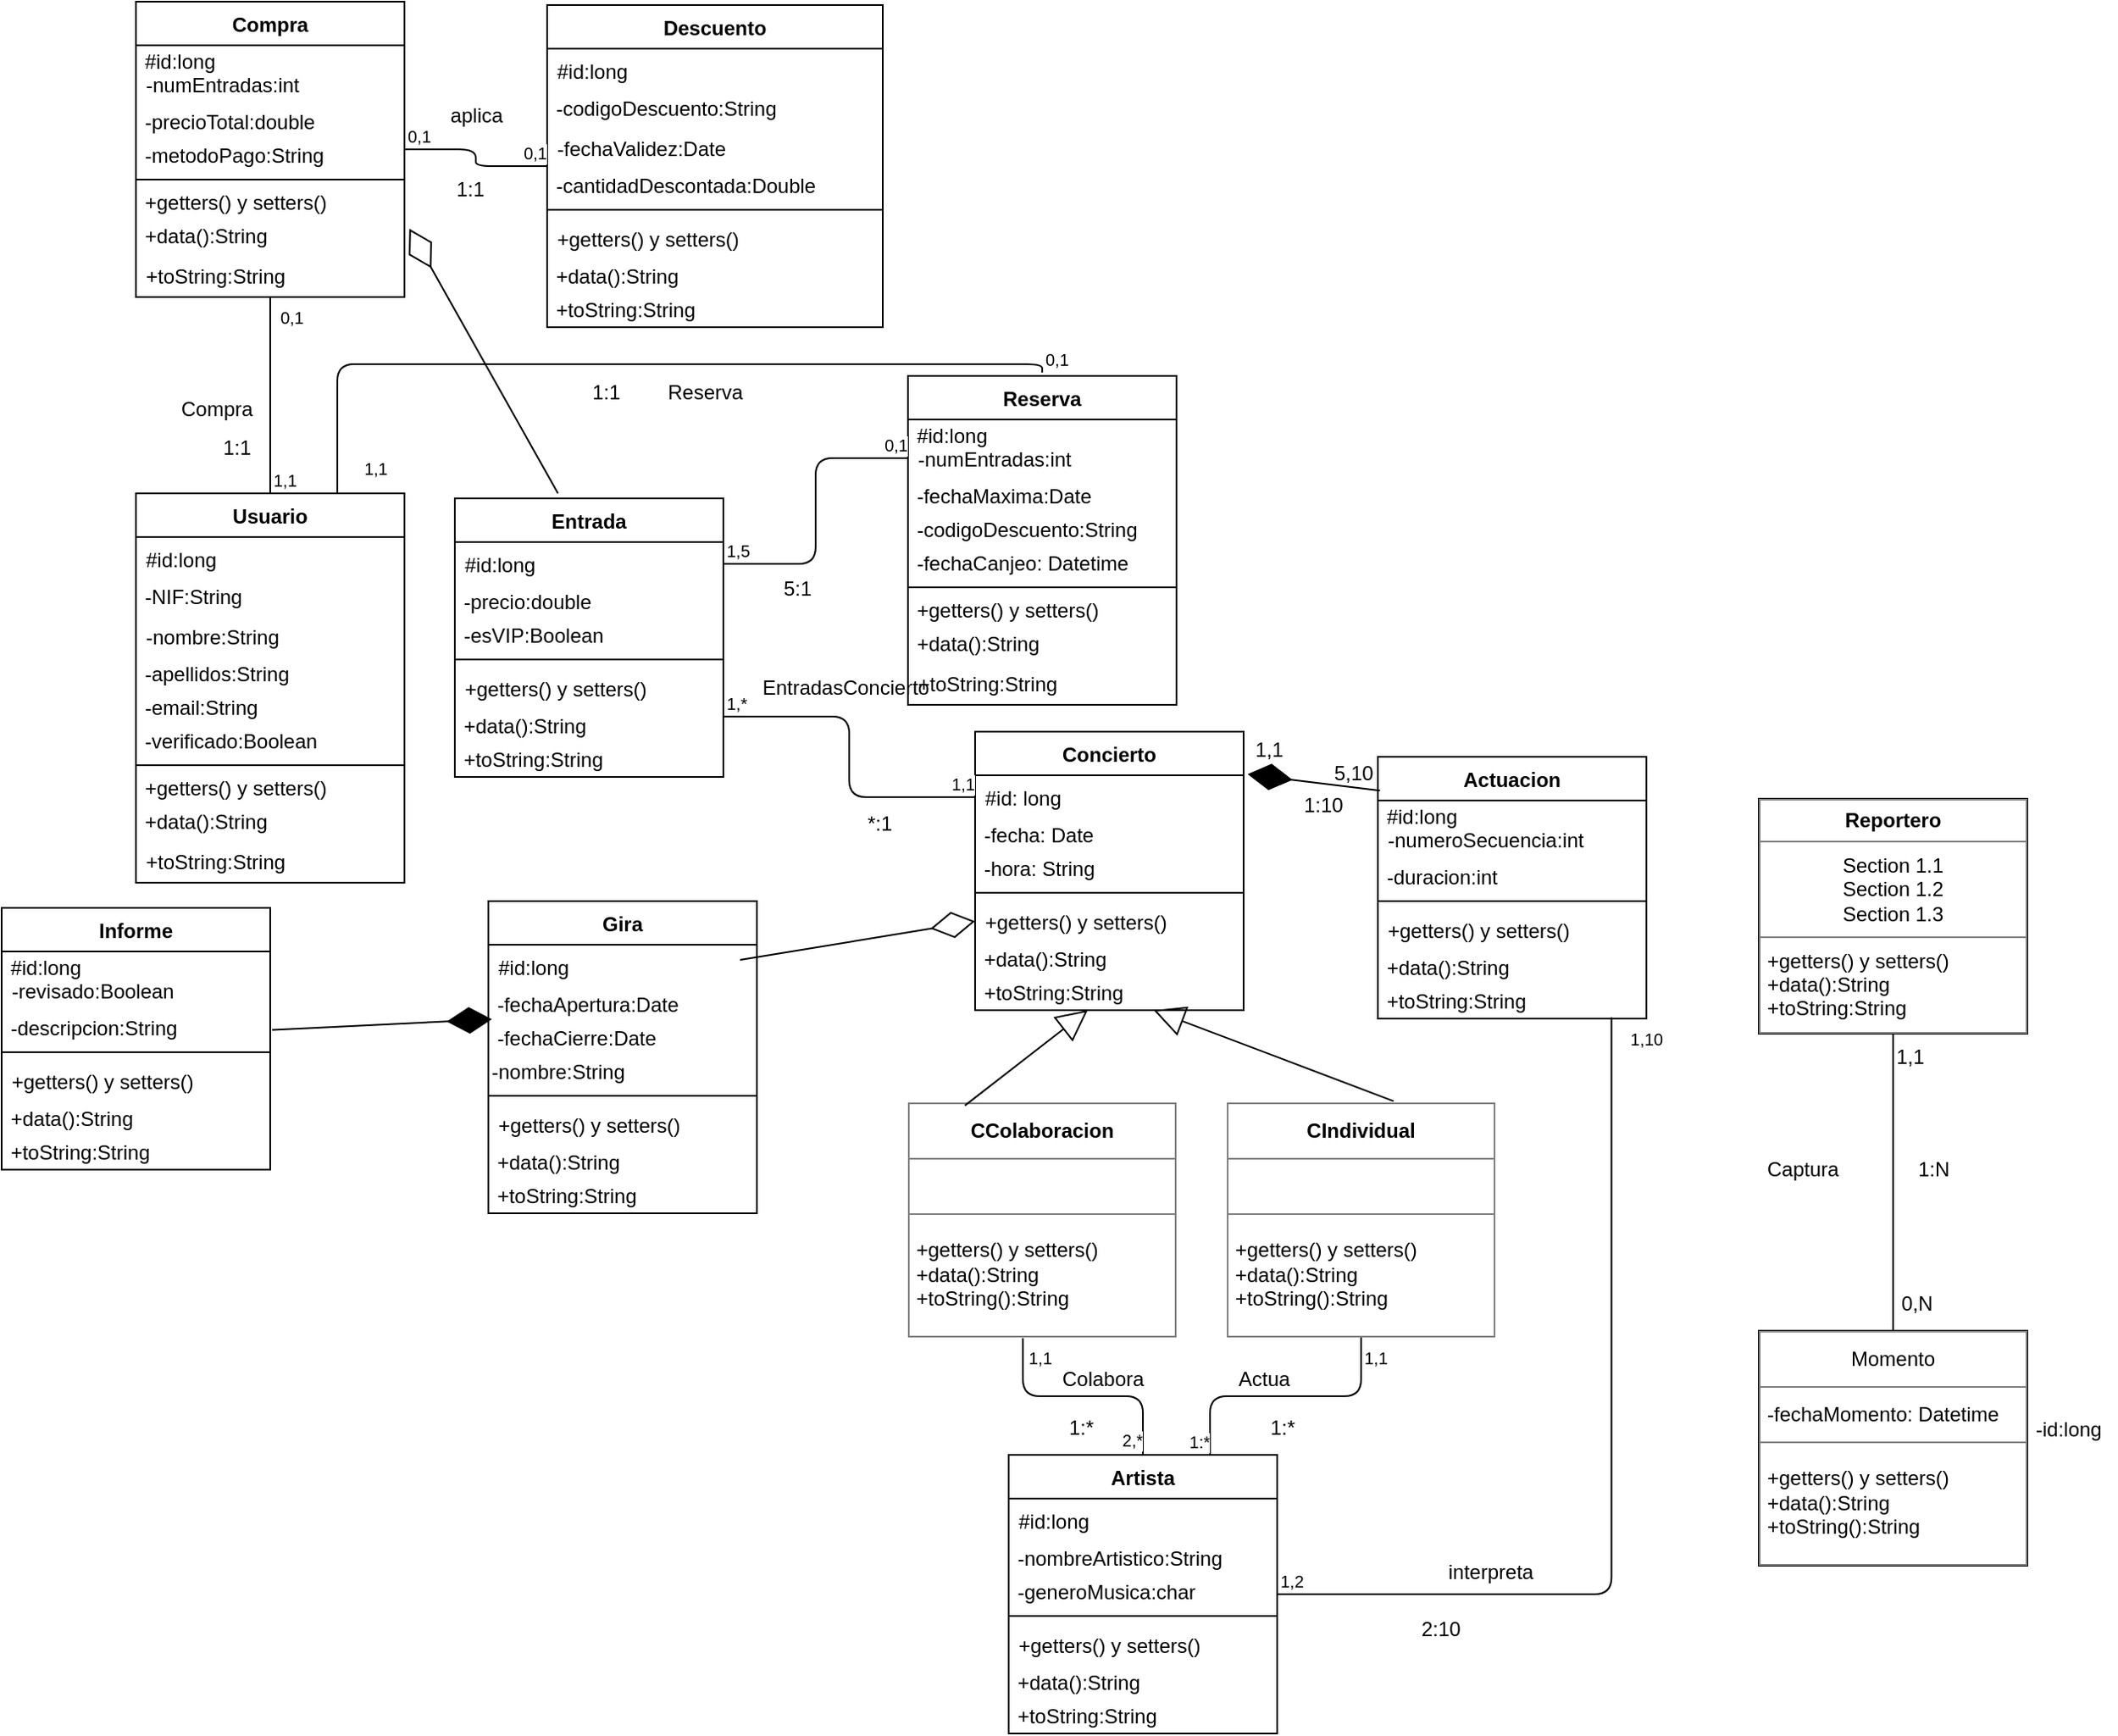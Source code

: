 <mxfile version="12.2.6" type="device" pages="1"><diagram id="xjaGBmAfWyfpc5PXz91N" name="Page-1"><mxGraphModel dx="1416" dy="301" grid="1" gridSize="10" guides="1" tooltips="1" connect="1" arrows="1" fold="1" page="1" pageScale="1" pageWidth="827" pageHeight="1169" math="0" shadow="0"><root><mxCell id="0"/><mxCell id="1" parent="0"/><mxCell id="RiMxpayT2h-2j6qFjot8-13" value="Gira" style="swimlane;fontStyle=1;align=center;verticalAlign=top;childLayout=stackLayout;horizontal=1;startSize=26;horizontalStack=0;resizeParent=1;resizeParentMax=0;resizeLast=0;collapsible=1;marginBottom=0;" parent="1" vertex="1"><mxGeometry x="220" y="570" width="160" height="186" as="geometry"/></mxCell><mxCell id="I2WMQY8YrarZJVaziz3g-27" value="" style="endArrow=diamondThin;endFill=0;endSize=24;html=1;fontColor=none;entryX=0;entryY=0.5;entryDx=0;entryDy=0;" parent="RiMxpayT2h-2j6qFjot8-13" target="RiMxpayT2h-2j6qFjot8-8" edge="1"><mxGeometry width="160" relative="1" as="geometry"><mxPoint x="150" y="35" as="sourcePoint"/><mxPoint x="310" y="35" as="targetPoint"/></mxGeometry></mxCell><mxCell id="RiMxpayT2h-2j6qFjot8-14" value="#id:long" style="text;strokeColor=none;fillColor=none;align=left;verticalAlign=top;spacingLeft=4;spacingRight=4;overflow=hidden;rotatable=0;points=[[0,0.5],[1,0.5]];portConstraint=eastwest;" parent="RiMxpayT2h-2j6qFjot8-13" vertex="1"><mxGeometry y="26" width="160" height="26" as="geometry"/></mxCell><mxCell id="RiMxpayT2h-2j6qFjot8-17" value="&amp;nbsp;-fechaApertura:Date" style="text;html=1;resizable=0;points=[];autosize=1;align=left;verticalAlign=top;spacingTop=-4;" parent="RiMxpayT2h-2j6qFjot8-13" vertex="1"><mxGeometry y="52" width="160" height="20" as="geometry"/></mxCell><mxCell id="RiMxpayT2h-2j6qFjot8-18" value="&amp;nbsp;-fechaCierre:Date" style="text;html=1;resizable=0;points=[];autosize=1;align=left;verticalAlign=top;spacingTop=-4;" parent="RiMxpayT2h-2j6qFjot8-13" vertex="1"><mxGeometry y="72" width="160" height="20" as="geometry"/></mxCell><mxCell id="q6cy_jpzloJTBXH7EzLF-4" value="-nombre:String" style="text;html=1;resizable=0;points=[];autosize=1;align=left;verticalAlign=top;spacingTop=-4;" vertex="1" parent="RiMxpayT2h-2j6qFjot8-13"><mxGeometry y="92" width="160" height="20" as="geometry"/></mxCell><mxCell id="RiMxpayT2h-2j6qFjot8-15" value="" style="line;strokeWidth=1;fillColor=none;align=left;verticalAlign=middle;spacingTop=-1;spacingLeft=3;spacingRight=3;rotatable=0;labelPosition=right;points=[];portConstraint=eastwest;" parent="RiMxpayT2h-2j6qFjot8-13" vertex="1"><mxGeometry y="112" width="160" height="8" as="geometry"/></mxCell><mxCell id="RiMxpayT2h-2j6qFjot8-16" value="+getters() y setters()&#10; " style="text;strokeColor=none;fillColor=none;align=left;verticalAlign=top;spacingLeft=4;spacingRight=4;overflow=hidden;rotatable=0;points=[[0,0.5],[1,0.5]];portConstraint=eastwest;" parent="RiMxpayT2h-2j6qFjot8-13" vertex="1"><mxGeometry y="120" width="160" height="26" as="geometry"/></mxCell><mxCell id="RiMxpayT2h-2j6qFjot8-19" value="&amp;nbsp;+data():String" style="text;html=1;resizable=0;points=[];autosize=1;align=left;verticalAlign=top;spacingTop=-4;" parent="RiMxpayT2h-2j6qFjot8-13" vertex="1"><mxGeometry y="146" width="160" height="20" as="geometry"/></mxCell><mxCell id="RiMxpayT2h-2j6qFjot8-49" value="&amp;nbsp;+toString:String" style="text;html=1;resizable=0;points=[];autosize=1;align=left;verticalAlign=top;spacingTop=-4;" parent="RiMxpayT2h-2j6qFjot8-13" vertex="1"><mxGeometry y="166" width="160" height="20" as="geometry"/></mxCell><mxCell id="RiMxpayT2h-2j6qFjot8-21" value="Informe" style="swimlane;fontStyle=1;align=center;verticalAlign=top;childLayout=stackLayout;horizontal=1;startSize=26;horizontalStack=0;resizeParent=1;resizeParentMax=0;resizeLast=0;collapsible=1;marginBottom=0;" parent="1" vertex="1"><mxGeometry x="-70" y="574" width="160" height="156" as="geometry"/></mxCell><mxCell id="RiMxpayT2h-2j6qFjot8-25" value="&amp;nbsp;#id:long" style="text;html=1;resizable=0;points=[];autosize=1;align=left;verticalAlign=top;spacingTop=-4;" parent="RiMxpayT2h-2j6qFjot8-21" vertex="1"><mxGeometry y="26" width="160" height="10" as="geometry"/></mxCell><mxCell id="RiMxpayT2h-2j6qFjot8-22" value="-revisado:Boolean" style="text;strokeColor=none;fillColor=none;align=left;verticalAlign=top;spacingLeft=4;spacingRight=4;overflow=hidden;rotatable=0;points=[[0,0.5],[1,0.5]];portConstraint=eastwest;" parent="RiMxpayT2h-2j6qFjot8-21" vertex="1"><mxGeometry y="36" width="160" height="26" as="geometry"/></mxCell><mxCell id="RiMxpayT2h-2j6qFjot8-26" value="&amp;nbsp;-descripcion:String" style="text;html=1;resizable=0;points=[];autosize=1;align=left;verticalAlign=top;spacingTop=-4;" parent="RiMxpayT2h-2j6qFjot8-21" vertex="1"><mxGeometry y="62" width="160" height="20" as="geometry"/></mxCell><mxCell id="RiMxpayT2h-2j6qFjot8-23" value="" style="line;strokeWidth=1;fillColor=none;align=left;verticalAlign=middle;spacingTop=-1;spacingLeft=3;spacingRight=3;rotatable=0;labelPosition=right;points=[];portConstraint=eastwest;" parent="RiMxpayT2h-2j6qFjot8-21" vertex="1"><mxGeometry y="82" width="160" height="8" as="geometry"/></mxCell><mxCell id="RiMxpayT2h-2j6qFjot8-24" value="+getters() y setters()" style="text;strokeColor=none;fillColor=none;align=left;verticalAlign=top;spacingLeft=4;spacingRight=4;overflow=hidden;rotatable=0;points=[[0,0.5],[1,0.5]];portConstraint=eastwest;" parent="RiMxpayT2h-2j6qFjot8-21" vertex="1"><mxGeometry y="90" width="160" height="26" as="geometry"/></mxCell><mxCell id="RiMxpayT2h-2j6qFjot8-27" value="&amp;nbsp;+data():String" style="text;html=1;resizable=0;points=[];autosize=1;align=left;verticalAlign=top;spacingTop=-4;" parent="RiMxpayT2h-2j6qFjot8-21" vertex="1"><mxGeometry y="116" width="160" height="20" as="geometry"/></mxCell><mxCell id="RiMxpayT2h-2j6qFjot8-50" value="&amp;nbsp;+toString:String" style="text;html=1;resizable=0;points=[];autosize=1;align=left;verticalAlign=top;spacingTop=-4;" parent="RiMxpayT2h-2j6qFjot8-21" vertex="1"><mxGeometry y="136" width="160" height="20" as="geometry"/></mxCell><mxCell id="RiMxpayT2h-2j6qFjot8-28" value="Actuacion" style="swimlane;fontStyle=1;align=center;verticalAlign=top;childLayout=stackLayout;horizontal=1;startSize=26;horizontalStack=0;resizeParent=1;resizeParentMax=0;resizeLast=0;collapsible=1;marginBottom=0;" parent="1" vertex="1"><mxGeometry x="750" y="484" width="160" height="156" as="geometry"/></mxCell><mxCell id="RiMxpayT2h-2j6qFjot8-32" value="&amp;nbsp;#id:long&amp;nbsp;" style="text;html=1;resizable=0;points=[];autosize=1;align=left;verticalAlign=top;spacingTop=-4;" parent="RiMxpayT2h-2j6qFjot8-28" vertex="1"><mxGeometry y="26" width="160" height="10" as="geometry"/></mxCell><mxCell id="RiMxpayT2h-2j6qFjot8-29" value="-numeroSecuencia:int" style="text;strokeColor=none;fillColor=none;align=left;verticalAlign=top;spacingLeft=4;spacingRight=4;overflow=hidden;rotatable=0;points=[[0,0.5],[1,0.5]];portConstraint=eastwest;" parent="RiMxpayT2h-2j6qFjot8-28" vertex="1"><mxGeometry y="36" width="160" height="26" as="geometry"/></mxCell><mxCell id="RiMxpayT2h-2j6qFjot8-33" value="&amp;nbsp;-duracion:int" style="text;html=1;resizable=0;points=[];autosize=1;align=left;verticalAlign=top;spacingTop=-4;" parent="RiMxpayT2h-2j6qFjot8-28" vertex="1"><mxGeometry y="62" width="160" height="20" as="geometry"/></mxCell><mxCell id="RiMxpayT2h-2j6qFjot8-30" value="" style="line;strokeWidth=1;fillColor=none;align=left;verticalAlign=middle;spacingTop=-1;spacingLeft=3;spacingRight=3;rotatable=0;labelPosition=right;points=[];portConstraint=eastwest;" parent="RiMxpayT2h-2j6qFjot8-28" vertex="1"><mxGeometry y="82" width="160" height="8" as="geometry"/></mxCell><mxCell id="RiMxpayT2h-2j6qFjot8-31" value="+getters() y setters()" style="text;strokeColor=none;fillColor=none;align=left;verticalAlign=top;spacingLeft=4;spacingRight=4;overflow=hidden;rotatable=0;points=[[0,0.5],[1,0.5]];portConstraint=eastwest;" parent="RiMxpayT2h-2j6qFjot8-28" vertex="1"><mxGeometry y="90" width="160" height="26" as="geometry"/></mxCell><mxCell id="RiMxpayT2h-2j6qFjot8-35" value="&amp;nbsp;+data():String" style="text;html=1;resizable=0;points=[];autosize=1;align=left;verticalAlign=top;spacingTop=-4;" parent="RiMxpayT2h-2j6qFjot8-28" vertex="1"><mxGeometry y="116" width="160" height="20" as="geometry"/></mxCell><mxCell id="RiMxpayT2h-2j6qFjot8-51" value="&amp;nbsp;+toString:String" style="text;html=1;resizable=0;points=[];autosize=1;align=left;verticalAlign=top;spacingTop=-4;" parent="RiMxpayT2h-2j6qFjot8-28" vertex="1"><mxGeometry y="136" width="160" height="20" as="geometry"/></mxCell><mxCell id="RiMxpayT2h-2j6qFjot8-36" value="Artista" style="swimlane;fontStyle=1;align=center;verticalAlign=top;childLayout=stackLayout;horizontal=1;startSize=26;horizontalStack=0;resizeParent=1;resizeParentMax=0;resizeLast=0;collapsible=1;marginBottom=0;" parent="1" vertex="1"><mxGeometry x="530" y="900" width="160" height="166" as="geometry"/></mxCell><mxCell id="RiMxpayT2h-2j6qFjot8-37" value="#id:long" style="text;strokeColor=none;fillColor=none;align=left;verticalAlign=top;spacingLeft=4;spacingRight=4;overflow=hidden;rotatable=0;points=[[0,0.5],[1,0.5]];portConstraint=eastwest;" parent="RiMxpayT2h-2j6qFjot8-36" vertex="1"><mxGeometry y="26" width="160" height="26" as="geometry"/></mxCell><mxCell id="RiMxpayT2h-2j6qFjot8-44" value="&amp;nbsp;-nombreArtistico:String" style="text;html=1;resizable=0;points=[];autosize=1;align=left;verticalAlign=top;spacingTop=-4;" parent="RiMxpayT2h-2j6qFjot8-36" vertex="1"><mxGeometry y="52" width="160" height="20" as="geometry"/></mxCell><mxCell id="Q2-VKyCmxsGFedOQouxM-65" value="&amp;nbsp;-generoMusica:char" style="text;html=1;resizable=0;points=[];autosize=1;align=left;verticalAlign=top;spacingTop=-4;" parent="RiMxpayT2h-2j6qFjot8-36" vertex="1"><mxGeometry y="72" width="160" height="20" as="geometry"/></mxCell><mxCell id="RiMxpayT2h-2j6qFjot8-38" value="" style="line;strokeWidth=1;fillColor=none;align=left;verticalAlign=middle;spacingTop=-1;spacingLeft=3;spacingRight=3;rotatable=0;labelPosition=right;points=[];portConstraint=eastwest;" parent="RiMxpayT2h-2j6qFjot8-36" vertex="1"><mxGeometry y="92" width="160" height="8" as="geometry"/></mxCell><mxCell id="RiMxpayT2h-2j6qFjot8-39" value="+getters() y setters()&#10; " style="text;strokeColor=none;fillColor=none;align=left;verticalAlign=top;spacingLeft=4;spacingRight=4;overflow=hidden;rotatable=0;points=[[0,0.5],[1,0.5]];portConstraint=eastwest;" parent="RiMxpayT2h-2j6qFjot8-36" vertex="1"><mxGeometry y="100" width="160" height="26" as="geometry"/></mxCell><mxCell id="RiMxpayT2h-2j6qFjot8-46" value="&amp;nbsp;+data():String" style="text;html=1;resizable=0;points=[];autosize=1;align=left;verticalAlign=top;spacingTop=-4;" parent="RiMxpayT2h-2j6qFjot8-36" vertex="1"><mxGeometry y="126" width="160" height="20" as="geometry"/></mxCell><mxCell id="RiMxpayT2h-2j6qFjot8-52" value="&amp;nbsp;+toString:String" style="text;html=1;resizable=0;points=[];autosize=1;align=left;verticalAlign=top;spacingTop=-4;" parent="RiMxpayT2h-2j6qFjot8-36" vertex="1"><mxGeometry y="146" width="160" height="20" as="geometry"/></mxCell><mxCell id="RiMxpayT2h-2j6qFjot8-40" value="Entrada" style="swimlane;fontStyle=1;align=center;verticalAlign=top;childLayout=stackLayout;horizontal=1;startSize=26;horizontalStack=0;resizeParent=1;resizeParentMax=0;resizeLast=0;collapsible=1;marginBottom=0;" parent="1" vertex="1"><mxGeometry x="200" y="330" width="160" height="166" as="geometry"/></mxCell><mxCell id="RiMxpayT2h-2j6qFjot8-41" value="#id:long" style="text;strokeColor=none;fillColor=none;align=left;verticalAlign=top;spacingLeft=4;spacingRight=4;overflow=hidden;rotatable=0;points=[[0,0.5],[1,0.5]];portConstraint=eastwest;" parent="RiMxpayT2h-2j6qFjot8-40" vertex="1"><mxGeometry y="26" width="160" height="26" as="geometry"/></mxCell><mxCell id="RiMxpayT2h-2j6qFjot8-47" value="&amp;nbsp;-precio:double&amp;nbsp;" style="text;html=1;resizable=0;points=[];autosize=1;align=left;verticalAlign=top;spacingTop=-4;" parent="RiMxpayT2h-2j6qFjot8-40" vertex="1"><mxGeometry y="52" width="160" height="20" as="geometry"/></mxCell><mxCell id="RiMxpayT2h-2j6qFjot8-66" value="&amp;nbsp;-esVIP:Boolean" style="text;html=1;resizable=0;points=[];autosize=1;align=left;verticalAlign=top;spacingTop=-4;" parent="RiMxpayT2h-2j6qFjot8-40" vertex="1"><mxGeometry y="72" width="160" height="20" as="geometry"/></mxCell><mxCell id="RiMxpayT2h-2j6qFjot8-42" value="" style="line;strokeWidth=1;fillColor=none;align=left;verticalAlign=middle;spacingTop=-1;spacingLeft=3;spacingRight=3;rotatable=0;labelPosition=right;points=[];portConstraint=eastwest;" parent="RiMxpayT2h-2j6qFjot8-40" vertex="1"><mxGeometry y="92" width="160" height="8" as="geometry"/></mxCell><mxCell id="RiMxpayT2h-2j6qFjot8-43" value="+getters() y setters()&#10; " style="text;strokeColor=none;fillColor=none;align=left;verticalAlign=top;spacingLeft=4;spacingRight=4;overflow=hidden;rotatable=0;points=[[0,0.5],[1,0.5]];portConstraint=eastwest;" parent="RiMxpayT2h-2j6qFjot8-40" vertex="1"><mxGeometry y="100" width="160" height="26" as="geometry"/></mxCell><mxCell id="RiMxpayT2h-2j6qFjot8-67" value="&amp;nbsp;+data():String" style="text;html=1;resizable=0;points=[];autosize=1;align=left;verticalAlign=top;spacingTop=-4;" parent="RiMxpayT2h-2j6qFjot8-40" vertex="1"><mxGeometry y="126" width="160" height="20" as="geometry"/></mxCell><mxCell id="RiMxpayT2h-2j6qFjot8-53" value="&amp;nbsp;+toString:String" style="text;html=1;resizable=0;points=[];autosize=1;align=left;verticalAlign=top;spacingTop=-4;" parent="RiMxpayT2h-2j6qFjot8-40" vertex="1"><mxGeometry y="146" width="160" height="20" as="geometry"/></mxCell><mxCell id="RiMxpayT2h-2j6qFjot8-54" value="Usuario" style="swimlane;fontStyle=1;align=center;verticalAlign=top;childLayout=stackLayout;horizontal=1;startSize=26;horizontalStack=0;resizeParent=1;resizeParentMax=0;resizeLast=0;collapsible=1;marginBottom=0;" parent="1" vertex="1"><mxGeometry x="10" y="327" width="160" height="232" as="geometry"/></mxCell><mxCell id="Q2-VKyCmxsGFedOQouxM-13" value="#id:long" style="text;strokeColor=none;fillColor=none;align=left;verticalAlign=top;spacingLeft=4;spacingRight=4;overflow=hidden;rotatable=0;points=[[0,0.5],[1,0.5]];portConstraint=eastwest;" parent="RiMxpayT2h-2j6qFjot8-54" vertex="1"><mxGeometry y="26" width="160" height="26" as="geometry"/></mxCell><mxCell id="RiMxpayT2h-2j6qFjot8-88" value="&amp;nbsp;-NIF:String" style="text;html=1;resizable=0;points=[];autosize=1;align=left;verticalAlign=top;spacingTop=-4;" parent="RiMxpayT2h-2j6qFjot8-54" vertex="1"><mxGeometry y="52" width="160" height="20" as="geometry"/></mxCell><mxCell id="RiMxpayT2h-2j6qFjot8-55" value="-nombre:String" style="text;strokeColor=none;fillColor=none;align=left;verticalAlign=top;spacingLeft=4;spacingRight=4;overflow=hidden;rotatable=0;points=[[0,0.5],[1,0.5]];portConstraint=eastwest;" parent="RiMxpayT2h-2j6qFjot8-54" vertex="1"><mxGeometry y="72" width="160" height="26" as="geometry"/></mxCell><mxCell id="RiMxpayT2h-2j6qFjot8-85" value="&amp;nbsp;-apellidos:String" style="text;html=1;resizable=0;points=[];autosize=1;align=left;verticalAlign=top;spacingTop=-4;" parent="RiMxpayT2h-2j6qFjot8-54" vertex="1"><mxGeometry y="98" width="160" height="20" as="geometry"/></mxCell><mxCell id="RiMxpayT2h-2j6qFjot8-86" value="&amp;nbsp;-email:String" style="text;html=1;resizable=0;points=[];autosize=1;align=left;verticalAlign=top;spacingTop=-4;" parent="RiMxpayT2h-2j6qFjot8-54" vertex="1"><mxGeometry y="118" width="160" height="20" as="geometry"/></mxCell><mxCell id="RiMxpayT2h-2j6qFjot8-87" value="&amp;nbsp;-verificado:Boolean" style="text;html=1;resizable=0;points=[];autosize=1;align=left;verticalAlign=top;spacingTop=-4;" parent="RiMxpayT2h-2j6qFjot8-54" vertex="1"><mxGeometry y="138" width="160" height="20" as="geometry"/></mxCell><mxCell id="RiMxpayT2h-2j6qFjot8-56" value="" style="line;strokeWidth=1;fillColor=none;align=left;verticalAlign=middle;spacingTop=-1;spacingLeft=3;spacingRight=3;rotatable=0;labelPosition=right;points=[];portConstraint=eastwest;" parent="RiMxpayT2h-2j6qFjot8-54" vertex="1"><mxGeometry y="158" width="160" height="8" as="geometry"/></mxCell><mxCell id="RiMxpayT2h-2j6qFjot8-76" value="&amp;nbsp;+getters() y setters()" style="text;html=1;resizable=0;points=[];autosize=1;align=left;verticalAlign=top;spacingTop=-4;" parent="RiMxpayT2h-2j6qFjot8-54" vertex="1"><mxGeometry y="166" width="160" height="20" as="geometry"/></mxCell><mxCell id="RiMxpayT2h-2j6qFjot8-82" value="&amp;nbsp;+data():String" style="text;html=1;resizable=0;points=[];autosize=1;align=left;verticalAlign=top;spacingTop=-4;" parent="RiMxpayT2h-2j6qFjot8-54" vertex="1"><mxGeometry y="186" width="160" height="20" as="geometry"/></mxCell><mxCell id="RiMxpayT2h-2j6qFjot8-57" value="+toString:String" style="text;strokeColor=none;fillColor=none;align=left;verticalAlign=top;spacingLeft=4;spacingRight=4;overflow=hidden;rotatable=0;points=[[0,0.5],[1,0.5]];portConstraint=eastwest;" parent="RiMxpayT2h-2j6qFjot8-54" vertex="1"><mxGeometry y="206" width="160" height="26" as="geometry"/></mxCell><mxCell id="RiMxpayT2h-2j6qFjot8-58" value="Compra" style="swimlane;fontStyle=1;align=center;verticalAlign=top;childLayout=stackLayout;horizontal=1;startSize=26;horizontalStack=0;resizeParent=1;resizeParentMax=0;resizeLast=0;collapsible=1;marginBottom=0;" parent="1" vertex="1"><mxGeometry x="10" y="34" width="160" height="176" as="geometry"/></mxCell><mxCell id="RiMxpayT2h-2j6qFjot8-89" value="&amp;nbsp;#id:long" style="text;html=1;resizable=0;points=[];autosize=1;align=left;verticalAlign=top;spacingTop=-4;" parent="RiMxpayT2h-2j6qFjot8-58" vertex="1"><mxGeometry y="26" width="160" height="10" as="geometry"/></mxCell><mxCell id="RiMxpayT2h-2j6qFjot8-59" value="-numEntradas:int" style="text;strokeColor=none;fillColor=none;align=left;verticalAlign=top;spacingLeft=4;spacingRight=4;overflow=hidden;rotatable=0;points=[[0,0.5],[1,0.5]];portConstraint=eastwest;" parent="RiMxpayT2h-2j6qFjot8-58" vertex="1"><mxGeometry y="36" width="160" height="26" as="geometry"/></mxCell><mxCell id="RiMxpayT2h-2j6qFjot8-90" value="&amp;nbsp;-precioTotal:double" style="text;html=1;resizable=0;points=[];autosize=1;align=left;verticalAlign=top;spacingTop=-4;" parent="RiMxpayT2h-2j6qFjot8-58" vertex="1"><mxGeometry y="62" width="160" height="20" as="geometry"/></mxCell><mxCell id="RiMxpayT2h-2j6qFjot8-91" value="&amp;nbsp;-metodoPago:String" style="text;html=1;resizable=0;points=[];autosize=1;align=left;verticalAlign=top;spacingTop=-4;" parent="RiMxpayT2h-2j6qFjot8-58" vertex="1"><mxGeometry y="82" width="160" height="20" as="geometry"/></mxCell><mxCell id="RiMxpayT2h-2j6qFjot8-60" value="" style="line;strokeWidth=1;fillColor=none;align=left;verticalAlign=middle;spacingTop=-1;spacingLeft=3;spacingRight=3;rotatable=0;labelPosition=right;points=[];portConstraint=eastwest;" parent="RiMxpayT2h-2j6qFjot8-58" vertex="1"><mxGeometry y="102" width="160" height="8" as="geometry"/></mxCell><mxCell id="RiMxpayT2h-2j6qFjot8-77" value="&amp;nbsp;+getters() y setters()" style="text;html=1;resizable=0;points=[];autosize=1;align=left;verticalAlign=top;spacingTop=-4;" parent="RiMxpayT2h-2j6qFjot8-58" vertex="1"><mxGeometry y="110" width="160" height="20" as="geometry"/></mxCell><mxCell id="RiMxpayT2h-2j6qFjot8-83" value="&amp;nbsp;+data():String" style="text;html=1;resizable=0;points=[];autosize=1;align=left;verticalAlign=top;spacingTop=-4;" parent="RiMxpayT2h-2j6qFjot8-58" vertex="1"><mxGeometry y="130" width="160" height="20" as="geometry"/></mxCell><mxCell id="RiMxpayT2h-2j6qFjot8-61" value="+toString:String" style="text;strokeColor=none;fillColor=none;align=left;verticalAlign=top;spacingLeft=4;spacingRight=4;overflow=hidden;rotatable=0;points=[[0,0.5],[1,0.5]];portConstraint=eastwest;" parent="RiMxpayT2h-2j6qFjot8-58" vertex="1"><mxGeometry y="150" width="160" height="26" as="geometry"/></mxCell><mxCell id="RiMxpayT2h-2j6qFjot8-62" value="Reserva" style="swimlane;fontStyle=1;align=center;verticalAlign=top;childLayout=stackLayout;horizontal=1;startSize=26;horizontalStack=0;resizeParent=1;resizeParentMax=0;resizeLast=0;collapsible=1;marginBottom=0;" parent="1" vertex="1"><mxGeometry x="470" y="257" width="160" height="196" as="geometry"/></mxCell><mxCell id="RiMxpayT2h-2j6qFjot8-92" value="&amp;nbsp;#id:long" style="text;html=1;resizable=0;points=[];autosize=1;align=left;verticalAlign=top;spacingTop=-4;" parent="RiMxpayT2h-2j6qFjot8-62" vertex="1"><mxGeometry y="26" width="160" height="10" as="geometry"/></mxCell><mxCell id="RiMxpayT2h-2j6qFjot8-63" value="-numEntradas:int" style="text;strokeColor=none;fillColor=none;align=left;verticalAlign=top;spacingLeft=4;spacingRight=4;overflow=hidden;rotatable=0;points=[[0,0.5],[1,0.5]];portConstraint=eastwest;" parent="RiMxpayT2h-2j6qFjot8-62" vertex="1"><mxGeometry y="36" width="160" height="26" as="geometry"/></mxCell><mxCell id="RiMxpayT2h-2j6qFjot8-94" value="&amp;nbsp;-fechaMaxima:Date" style="text;html=1;resizable=0;points=[];autosize=1;align=left;verticalAlign=top;spacingTop=-4;" parent="RiMxpayT2h-2j6qFjot8-62" vertex="1"><mxGeometry y="62" width="160" height="20" as="geometry"/></mxCell><mxCell id="RiMxpayT2h-2j6qFjot8-96" value="&amp;nbsp;-codigoDescuento:String&lt;br&gt;" style="text;html=1;resizable=0;points=[];autosize=1;align=left;verticalAlign=top;spacingTop=-4;" parent="RiMxpayT2h-2j6qFjot8-62" vertex="1"><mxGeometry y="82" width="160" height="20" as="geometry"/></mxCell><mxCell id="q6cy_jpzloJTBXH7EzLF-22" value="&amp;nbsp;-fechaCanjeo: Datetime" style="text;html=1;resizable=0;points=[];autosize=1;align=left;verticalAlign=top;spacingTop=-4;" vertex="1" parent="RiMxpayT2h-2j6qFjot8-62"><mxGeometry y="102" width="160" height="20" as="geometry"/></mxCell><mxCell id="RiMxpayT2h-2j6qFjot8-64" value="" style="line;strokeWidth=1;fillColor=none;align=left;verticalAlign=middle;spacingTop=-1;spacingLeft=3;spacingRight=3;rotatable=0;labelPosition=right;points=[];portConstraint=eastwest;" parent="RiMxpayT2h-2j6qFjot8-62" vertex="1"><mxGeometry y="122" width="160" height="8" as="geometry"/></mxCell><mxCell id="RiMxpayT2h-2j6qFjot8-79" value="&amp;nbsp;+getters() y setters()" style="text;html=1;resizable=0;points=[];autosize=1;align=left;verticalAlign=top;spacingTop=-4;" parent="RiMxpayT2h-2j6qFjot8-62" vertex="1"><mxGeometry y="130" width="160" height="20" as="geometry"/></mxCell><mxCell id="RiMxpayT2h-2j6qFjot8-80" value="&amp;nbsp;+data():String" style="text;html=1;resizable=0;points=[];autosize=1;align=left;verticalAlign=top;spacingTop=-4;" parent="RiMxpayT2h-2j6qFjot8-62" vertex="1"><mxGeometry y="150" width="160" height="20" as="geometry"/></mxCell><mxCell id="RiMxpayT2h-2j6qFjot8-65" value="+toString:String" style="text;strokeColor=none;fillColor=none;align=left;verticalAlign=top;spacingLeft=4;spacingRight=4;overflow=hidden;rotatable=0;points=[[0,0.5],[1,0.5]];portConstraint=eastwest;" parent="RiMxpayT2h-2j6qFjot8-62" vertex="1"><mxGeometry y="170" width="160" height="26" as="geometry"/></mxCell><mxCell id="I2WMQY8YrarZJVaziz3g-13" value="" style="endArrow=none;html=1;edgeStyle=orthogonalEdgeStyle;fontColor=none;entryX=0.75;entryY=0;entryDx=0;entryDy=0;" parent="RiMxpayT2h-2j6qFjot8-62" target="RiMxpayT2h-2j6qFjot8-54" edge="1"><mxGeometry relative="1" as="geometry"><mxPoint x="80" y="-2" as="sourcePoint"/><mxPoint x="240" y="-2" as="targetPoint"/><Array as="points"><mxPoint x="80" y="-7"/><mxPoint x="-340" y="-7"/></Array></mxGeometry></mxCell><mxCell id="I2WMQY8YrarZJVaziz3g-14" value="0,1" style="resizable=0;html=1;align=left;verticalAlign=bottom;labelBackgroundColor=#ffffff;fontSize=10;" parent="I2WMQY8YrarZJVaziz3g-13" connectable="0" vertex="1"><mxGeometry x="-1" relative="1" as="geometry"/></mxCell><mxCell id="I2WMQY8YrarZJVaziz3g-15" value="1,1" style="resizable=0;html=1;align=right;verticalAlign=bottom;labelBackgroundColor=#ffffff;fontSize=10;" parent="I2WMQY8YrarZJVaziz3g-13" connectable="0" vertex="1"><mxGeometry x="1" relative="1" as="geometry"><mxPoint x="30" y="-7" as="offset"/></mxGeometry></mxCell><mxCell id="RiMxpayT2h-2j6qFjot8-68" value="Descuento" style="swimlane;fontStyle=1;align=center;verticalAlign=top;childLayout=stackLayout;horizontal=1;startSize=26;horizontalStack=0;resizeParent=1;resizeParentMax=0;resizeLast=0;collapsible=1;marginBottom=0;" parent="1" vertex="1"><mxGeometry x="255" y="36" width="200" height="192" as="geometry"/></mxCell><mxCell id="Q2-VKyCmxsGFedOQouxM-12" value="#id:long" style="text;strokeColor=none;fillColor=none;align=left;verticalAlign=top;spacingLeft=4;spacingRight=4;overflow=hidden;rotatable=0;points=[[0,0.5],[1,0.5]];portConstraint=eastwest;" parent="RiMxpayT2h-2j6qFjot8-68" vertex="1"><mxGeometry y="26" width="200" height="26" as="geometry"/></mxCell><mxCell id="RiMxpayT2h-2j6qFjot8-98" value="&amp;nbsp;-codigoDescuento:String" style="text;html=1;resizable=0;points=[];autosize=1;align=left;verticalAlign=top;spacingTop=-4;" parent="RiMxpayT2h-2j6qFjot8-68" vertex="1"><mxGeometry y="52" width="200" height="20" as="geometry"/></mxCell><mxCell id="RiMxpayT2h-2j6qFjot8-69" value="-fechaValidez:Date" style="text;strokeColor=none;fillColor=none;align=left;verticalAlign=top;spacingLeft=4;spacingRight=4;overflow=hidden;rotatable=0;points=[[0,0.5],[1,0.5]];portConstraint=eastwest;" parent="RiMxpayT2h-2j6qFjot8-68" vertex="1"><mxGeometry y="72" width="200" height="26" as="geometry"/></mxCell><mxCell id="RiMxpayT2h-2j6qFjot8-99" value="&amp;nbsp;-cantidadDescontada:Double" style="text;html=1;resizable=0;points=[];autosize=1;align=left;verticalAlign=top;spacingTop=-4;" parent="RiMxpayT2h-2j6qFjot8-68" vertex="1"><mxGeometry y="98" width="200" height="20" as="geometry"/></mxCell><mxCell id="RiMxpayT2h-2j6qFjot8-70" value="" style="line;strokeWidth=1;fillColor=none;align=left;verticalAlign=middle;spacingTop=-1;spacingLeft=3;spacingRight=3;rotatable=0;labelPosition=right;points=[];portConstraint=eastwest;" parent="RiMxpayT2h-2j6qFjot8-68" vertex="1"><mxGeometry y="118" width="200" height="8" as="geometry"/></mxCell><mxCell id="RiMxpayT2h-2j6qFjot8-71" value="+getters() y setters()" style="text;strokeColor=none;fillColor=none;align=left;verticalAlign=top;spacingLeft=4;spacingRight=4;overflow=hidden;rotatable=0;points=[[0,0.5],[1,0.5]];portConstraint=eastwest;" parent="RiMxpayT2h-2j6qFjot8-68" vertex="1"><mxGeometry y="126" width="200" height="26" as="geometry"/></mxCell><mxCell id="RiMxpayT2h-2j6qFjot8-78" value="&amp;nbsp;+data():String" style="text;html=1;resizable=0;points=[];autosize=1;align=left;verticalAlign=top;spacingTop=-4;" parent="RiMxpayT2h-2j6qFjot8-68" vertex="1"><mxGeometry y="152" width="200" height="20" as="geometry"/></mxCell><mxCell id="RiMxpayT2h-2j6qFjot8-81" value="&amp;nbsp;+toString:String" style="text;html=1;resizable=0;points=[];autosize=1;align=left;verticalAlign=top;spacingTop=-4;" parent="RiMxpayT2h-2j6qFjot8-68" vertex="1"><mxGeometry y="172" width="200" height="20" as="geometry"/></mxCell><mxCell id="Q2-VKyCmxsGFedOQouxM-1" value="&lt;table border=&quot;1&quot; width=&quot;100%&quot; cellpadding=&quot;4&quot; style=&quot;width: 100% ; height: 100% ; border-collapse: collapse&quot;&gt;&lt;tbody&gt;&lt;tr&gt;&lt;th align=&quot;center&quot;&gt;CColaboracion&lt;/th&gt;&lt;/tr&gt;&lt;tr&gt;&lt;td align=&quot;center&quot;&gt;&lt;br&gt;&lt;/td&gt;&lt;/tr&gt;&lt;tr&gt;&lt;td align=&quot;center&quot;&gt;&lt;div style=&quot;text-align: left&quot;&gt;&lt;span style=&quot;text-align: left&quot;&gt;+getters() y setters()&lt;/span&gt;&lt;/div&gt;&lt;div style=&quot;text-align: left&quot;&gt;&lt;span style=&quot;text-align: left&quot;&gt;+data():String&lt;/span&gt;&lt;/div&gt;&lt;div style=&quot;text-align: left&quot;&gt;&lt;span style=&quot;text-align: left&quot;&gt;+toString():String&lt;/span&gt;&lt;/div&gt;&lt;/td&gt;&lt;/tr&gt;&lt;/tbody&gt;&lt;/table&gt;" style="text;html=1;strokeColor=none;fillColor=none;overflow=fill;" parent="1" vertex="1"><mxGeometry x="470" y="690" width="160" height="140" as="geometry"/></mxCell><mxCell id="Q2-VKyCmxsGFedOQouxM-2" value="&lt;table border=&quot;1&quot; width=&quot;100%&quot; cellpadding=&quot;4&quot; style=&quot;width: 100% ; height: 100% ; border-collapse: collapse&quot;&gt;&lt;tbody&gt;&lt;tr&gt;&lt;th align=&quot;center&quot;&gt;CIndividual&lt;/th&gt;&lt;/tr&gt;&lt;tr&gt;&lt;td align=&quot;center&quot;&gt;&lt;br&gt;&lt;/td&gt;&lt;/tr&gt;&lt;tr&gt;&lt;td align=&quot;center&quot;&gt;&lt;div style=&quot;text-align: left&quot;&gt;+getters() y setters()&lt;/div&gt;&lt;div style=&quot;text-align: left&quot;&gt;+data():String&lt;/div&gt;&lt;div style=&quot;text-align: left&quot;&gt;+toString():String&lt;/div&gt;&lt;/td&gt;&lt;/tr&gt;&lt;/tbody&gt;&lt;/table&gt;" style="text;html=1;strokeColor=none;fillColor=none;overflow=fill;" parent="1" vertex="1"><mxGeometry x="660" y="690" width="160" height="140" as="geometry"/></mxCell><mxCell id="RiMxpayT2h-2j6qFjot8-5" value="Concierto" style="swimlane;fontStyle=1;align=center;verticalAlign=top;childLayout=stackLayout;horizontal=1;startSize=26;horizontalStack=0;resizeParent=1;resizeParentMax=0;resizeLast=0;collapsible=1;marginBottom=0;" parent="1" vertex="1"><mxGeometry x="510" y="469" width="160" height="166" as="geometry"/></mxCell><mxCell id="RiMxpayT2h-2j6qFjot8-6" value="#id: long" style="text;strokeColor=none;fillColor=none;align=left;verticalAlign=top;spacingLeft=4;spacingRight=4;overflow=hidden;rotatable=0;points=[[0,0.5],[1,0.5]];portConstraint=eastwest;" parent="RiMxpayT2h-2j6qFjot8-5" vertex="1"><mxGeometry y="26" width="160" height="26" as="geometry"/></mxCell><mxCell id="RiMxpayT2h-2j6qFjot8-9" value="&amp;nbsp;-fecha: Date" style="text;html=1;resizable=0;points=[];autosize=1;align=left;verticalAlign=top;spacingTop=-4;" parent="RiMxpayT2h-2j6qFjot8-5" vertex="1"><mxGeometry y="52" width="160" height="20" as="geometry"/></mxCell><mxCell id="Q2-VKyCmxsGFedOQouxM-29" value="&amp;nbsp;-hora: String" style="text;html=1;resizable=0;points=[];autosize=1;align=left;verticalAlign=top;spacingTop=-4;" parent="RiMxpayT2h-2j6qFjot8-5" vertex="1"><mxGeometry y="72" width="160" height="20" as="geometry"/></mxCell><mxCell id="RiMxpayT2h-2j6qFjot8-7" value="" style="line;strokeWidth=1;fillColor=none;align=left;verticalAlign=middle;spacingTop=-1;spacingLeft=3;spacingRight=3;rotatable=0;labelPosition=right;points=[];portConstraint=eastwest;" parent="RiMxpayT2h-2j6qFjot8-5" vertex="1"><mxGeometry y="92" width="160" height="8" as="geometry"/></mxCell><mxCell id="RiMxpayT2h-2j6qFjot8-8" value="+getters() y setters()&#10; " style="text;strokeColor=none;fillColor=none;align=left;verticalAlign=top;spacingLeft=4;spacingRight=4;overflow=hidden;rotatable=0;points=[[0,0.5],[1,0.5]];portConstraint=eastwest;" parent="RiMxpayT2h-2j6qFjot8-5" vertex="1"><mxGeometry y="100" width="160" height="26" as="geometry"/></mxCell><mxCell id="RiMxpayT2h-2j6qFjot8-12" value="&amp;nbsp;+data():String" style="text;html=1;resizable=0;points=[];autosize=1;align=left;verticalAlign=top;spacingTop=-4;" parent="RiMxpayT2h-2j6qFjot8-5" vertex="1"><mxGeometry y="126" width="160" height="20" as="geometry"/></mxCell><mxCell id="RiMxpayT2h-2j6qFjot8-48" value="&amp;nbsp;+toString:String" style="text;html=1;resizable=0;points=[];autosize=1;align=left;verticalAlign=top;spacingTop=-4;" parent="RiMxpayT2h-2j6qFjot8-5" vertex="1"><mxGeometry y="146" width="160" height="20" as="geometry"/></mxCell><mxCell id="Q2-VKyCmxsGFedOQouxM-8" value="Extends" style="endArrow=block;endSize=16;endFill=0;exitX=0.212;exitY=0.013;exitDx=0;exitDy=0;exitPerimeter=0;html=1;noLabel=1;fontColor=none;" parent="1" source="Q2-VKyCmxsGFedOQouxM-1" target="RiMxpayT2h-2j6qFjot8-48" edge="1"><mxGeometry x="0.958" y="-39" width="160" relative="1" as="geometry"><mxPoint x="20" y="840" as="sourcePoint"/><mxPoint x="180" y="840" as="targetPoint"/><mxPoint as="offset"/></mxGeometry></mxCell><mxCell id="Q2-VKyCmxsGFedOQouxM-9" value="Extends" style="endArrow=block;endSize=16;endFill=0;html=1;exitX=0.621;exitY=-0.006;exitDx=0;exitDy=0;exitPerimeter=0;noLabel=1;fontColor=none;" parent="1" source="Q2-VKyCmxsGFedOQouxM-2" target="RiMxpayT2h-2j6qFjot8-48" edge="1"><mxGeometry width="160" relative="1" as="geometry"><mxPoint x="690" y="650" as="sourcePoint"/><mxPoint x="850" y="650" as="targetPoint"/></mxGeometry></mxCell><mxCell id="Q2-VKyCmxsGFedOQouxM-31" value="" style="endArrow=none;html=1;edgeStyle=orthogonalEdgeStyle;" parent="1" source="RiMxpayT2h-2j6qFjot8-58" target="RiMxpayT2h-2j6qFjot8-68" edge="1"><mxGeometry relative="1" as="geometry"><mxPoint x="130" y="127.5" as="sourcePoint"/><mxPoint x="290" y="127.5" as="targetPoint"/></mxGeometry></mxCell><mxCell id="Q2-VKyCmxsGFedOQouxM-32" value="0,1" style="resizable=0;html=1;align=left;verticalAlign=bottom;labelBackgroundColor=#ffffff;fontSize=10;" parent="Q2-VKyCmxsGFedOQouxM-31" connectable="0" vertex="1"><mxGeometry x="-1" relative="1" as="geometry"/></mxCell><mxCell id="Q2-VKyCmxsGFedOQouxM-33" value="0,1" style="resizable=0;html=1;align=right;verticalAlign=bottom;labelBackgroundColor=#ffffff;fontSize=10;" parent="Q2-VKyCmxsGFedOQouxM-31" connectable="0" vertex="1"><mxGeometry x="1" relative="1" as="geometry"/></mxCell><mxCell id="Q2-VKyCmxsGFedOQouxM-34" value="1:1" style="text;strokeColor=none;fillColor=none;align=left;verticalAlign=top;spacingLeft=4;spacingRight=4;overflow=hidden;rotatable=0;points=[[0,0.5],[1,0.5]];portConstraint=eastwest;" parent="1" vertex="1"><mxGeometry x="195" y="132" width="35" height="26" as="geometry"/></mxCell><mxCell id="Q2-VKyCmxsGFedOQouxM-38" value="1:10" style="text;strokeColor=none;fillColor=none;align=left;verticalAlign=top;spacingLeft=4;spacingRight=4;overflow=hidden;rotatable=0;points=[[0,0.5],[1,0.5]];portConstraint=eastwest;" parent="1" vertex="1"><mxGeometry x="700" y="499" width="40" height="24" as="geometry"/></mxCell><mxCell id="Q2-VKyCmxsGFedOQouxM-42" value="" style="endArrow=none;html=1;edgeStyle=orthogonalEdgeStyle;entryX=0;entryY=0.5;entryDx=0;entryDy=0;" parent="1" source="RiMxpayT2h-2j6qFjot8-40" target="RiMxpayT2h-2j6qFjot8-6" edge="1"><mxGeometry relative="1" as="geometry"><mxPoint x="270" y="520" as="sourcePoint"/><mxPoint x="370" y="530" as="targetPoint"/><Array as="points"><mxPoint x="435" y="460"/><mxPoint x="435" y="508"/></Array></mxGeometry></mxCell><mxCell id="Q2-VKyCmxsGFedOQouxM-43" value="1,*" style="resizable=0;html=1;align=left;verticalAlign=bottom;labelBackgroundColor=#ffffff;fontSize=10;" parent="Q2-VKyCmxsGFedOQouxM-42" connectable="0" vertex="1"><mxGeometry x="-1" relative="1" as="geometry"/></mxCell><mxCell id="Q2-VKyCmxsGFedOQouxM-44" value="1,1" style="resizable=0;html=1;align=right;verticalAlign=bottom;labelBackgroundColor=#ffffff;fontSize=10;" parent="Q2-VKyCmxsGFedOQouxM-42" connectable="0" vertex="1"><mxGeometry x="1" relative="1" as="geometry"/></mxCell><mxCell id="Q2-VKyCmxsGFedOQouxM-45" value="*:1" style="text;strokeColor=none;fillColor=none;align=left;verticalAlign=top;spacingLeft=4;spacingRight=4;overflow=hidden;rotatable=0;points=[[0,0.5],[1,0.5]];portConstraint=eastwest;" parent="1" vertex="1"><mxGeometry x="440" y="510" width="30" height="26" as="geometry"/></mxCell><mxCell id="Q2-VKyCmxsGFedOQouxM-47" value="" style="endArrow=none;html=1;edgeStyle=orthogonalEdgeStyle;entryX=0.5;entryY=0;entryDx=0;entryDy=0;exitX=0.428;exitY=1.003;exitDx=0;exitDy=0;exitPerimeter=0;" parent="1" source="Q2-VKyCmxsGFedOQouxM-1" target="RiMxpayT2h-2j6qFjot8-36" edge="1"><mxGeometry relative="1" as="geometry"><mxPoint x="310" y="900" as="sourcePoint"/><mxPoint x="470" y="900" as="targetPoint"/></mxGeometry></mxCell><mxCell id="Q2-VKyCmxsGFedOQouxM-48" value="1,1" style="resizable=0;html=1;align=left;verticalAlign=bottom;labelBackgroundColor=#ffffff;fontSize=10;" parent="Q2-VKyCmxsGFedOQouxM-47" connectable="0" vertex="1"><mxGeometry x="-1" relative="1" as="geometry"><mxPoint x="2" y="20" as="offset"/></mxGeometry></mxCell><mxCell id="Q2-VKyCmxsGFedOQouxM-49" value="2,*" style="resizable=0;html=1;align=right;verticalAlign=bottom;labelBackgroundColor=#ffffff;fontSize=10;" parent="Q2-VKyCmxsGFedOQouxM-47" connectable="0" vertex="1"><mxGeometry x="1" relative="1" as="geometry"/></mxCell><mxCell id="Q2-VKyCmxsGFedOQouxM-50" value="" style="endArrow=none;html=1;edgeStyle=orthogonalEdgeStyle;entryX=0.75;entryY=0;entryDx=0;entryDy=0;" parent="1" source="Q2-VKyCmxsGFedOQouxM-2" target="RiMxpayT2h-2j6qFjot8-36" edge="1"><mxGeometry relative="1" as="geometry"><mxPoint x="310" y="880" as="sourcePoint"/><mxPoint x="470" y="880" as="targetPoint"/></mxGeometry></mxCell><mxCell id="Q2-VKyCmxsGFedOQouxM-51" value="1,1" style="resizable=0;html=1;align=left;verticalAlign=bottom;labelBackgroundColor=#ffffff;fontSize=10;" parent="Q2-VKyCmxsGFedOQouxM-50" connectable="0" vertex="1"><mxGeometry x="-1" relative="1" as="geometry"><mxPoint y="20" as="offset"/></mxGeometry></mxCell><mxCell id="Q2-VKyCmxsGFedOQouxM-52" value="1:*" style="resizable=0;html=1;align=right;verticalAlign=bottom;labelBackgroundColor=#ffffff;fontSize=10;" parent="Q2-VKyCmxsGFedOQouxM-50" connectable="0" vertex="1"><mxGeometry x="1" relative="1" as="geometry"/></mxCell><mxCell id="Q2-VKyCmxsGFedOQouxM-53" value="1:*" style="text;strokeColor=none;fillColor=none;align=left;verticalAlign=top;spacingLeft=4;spacingRight=4;overflow=hidden;rotatable=0;points=[[0,0.5],[1,0.5]];portConstraint=eastwest;" parent="1" vertex="1"><mxGeometry x="560" y="870" width="30" height="26" as="geometry"/></mxCell><mxCell id="Q2-VKyCmxsGFedOQouxM-57" value="1:*" style="text;strokeColor=none;fillColor=none;align=left;verticalAlign=top;spacingLeft=4;spacingRight=4;overflow=hidden;rotatable=0;points=[[0,0.5],[1,0.5]];portConstraint=eastwest;" parent="1" vertex="1"><mxGeometry x="680" y="870" width="30" height="26" as="geometry"/></mxCell><mxCell id="Q2-VKyCmxsGFedOQouxM-62" value="" style="endArrow=none;html=1;edgeStyle=orthogonalEdgeStyle;entryX=0.87;entryY=0.962;entryDx=0;entryDy=0;entryPerimeter=0;" parent="1" source="RiMxpayT2h-2j6qFjot8-36" target="RiMxpayT2h-2j6qFjot8-51" edge="1"><mxGeometry relative="1" as="geometry"><mxPoint x="730" y="970" as="sourcePoint"/><mxPoint x="890" y="970" as="targetPoint"/><Array as="points"><mxPoint x="890" y="983"/></Array></mxGeometry></mxCell><mxCell id="Q2-VKyCmxsGFedOQouxM-63" value="1,2" style="resizable=0;html=1;align=left;verticalAlign=bottom;labelBackgroundColor=#ffffff;fontSize=10;" parent="Q2-VKyCmxsGFedOQouxM-62" connectable="0" vertex="1"><mxGeometry x="-1" relative="1" as="geometry"/></mxCell><mxCell id="Q2-VKyCmxsGFedOQouxM-64" value="1,10" style="resizable=0;html=1;align=right;verticalAlign=bottom;labelBackgroundColor=#ffffff;fontSize=10;" parent="Q2-VKyCmxsGFedOQouxM-62" connectable="0" vertex="1"><mxGeometry x="1" relative="1" as="geometry"><mxPoint x="31" y="21" as="offset"/></mxGeometry></mxCell><mxCell id="Q2-VKyCmxsGFedOQouxM-66" value="2:10" style="text;strokeColor=none;fillColor=none;align=left;verticalAlign=top;spacingLeft=4;spacingRight=4;overflow=hidden;rotatable=0;points=[[0,0.5],[1,0.5]];portConstraint=eastwest;" parent="1" vertex="1"><mxGeometry x="770" y="990" width="40" height="26" as="geometry"/></mxCell><mxCell id="Q2-VKyCmxsGFedOQouxM-67" value="" style="endArrow=none;html=1;edgeStyle=orthogonalEdgeStyle;entryX=0;entryY=0.5;entryDx=0;entryDy=0;exitX=1;exitY=0.5;exitDx=0;exitDy=0;" parent="1" source="RiMxpayT2h-2j6qFjot8-41" target="RiMxpayT2h-2j6qFjot8-63" edge="1"><mxGeometry relative="1" as="geometry"><mxPoint x="300" y="290" as="sourcePoint"/><mxPoint x="460" y="290" as="targetPoint"/></mxGeometry></mxCell><mxCell id="Q2-VKyCmxsGFedOQouxM-68" value="1,5" style="resizable=0;html=1;align=left;verticalAlign=bottom;labelBackgroundColor=#ffffff;fontSize=10;" parent="Q2-VKyCmxsGFedOQouxM-67" connectable="0" vertex="1"><mxGeometry x="-1" relative="1" as="geometry"/></mxCell><mxCell id="Q2-VKyCmxsGFedOQouxM-69" value="0,1" style="resizable=0;html=1;align=right;verticalAlign=bottom;labelBackgroundColor=#ffffff;fontSize=10;" parent="Q2-VKyCmxsGFedOQouxM-67" connectable="0" vertex="1"><mxGeometry x="1" relative="1" as="geometry"/></mxCell><mxCell id="Q2-VKyCmxsGFedOQouxM-70" value="5:1" style="text;strokeColor=none;fillColor=none;align=left;verticalAlign=top;spacingLeft=4;spacingRight=4;overflow=hidden;rotatable=0;points=[[0,0.5],[1,0.5]];portConstraint=eastwest;" parent="1" vertex="1"><mxGeometry x="390" y="370" width="30" height="26" as="geometry"/></mxCell><mxCell id="I2WMQY8YrarZJVaziz3g-1" value="aplica" style="text;html=1;strokeColor=none;fillColor=none;align=center;verticalAlign=middle;whiteSpace=wrap;rounded=0;" parent="1" vertex="1"><mxGeometry x="193" y="92" width="40" height="20" as="geometry"/></mxCell><mxCell id="I2WMQY8YrarZJVaziz3g-4" value="EntradasConcierto" style="text;html=1;strokeColor=none;fillColor=none;align=center;verticalAlign=middle;whiteSpace=wrap;rounded=0;" parent="1" vertex="1"><mxGeometry x="413" y="433" width="40" height="20" as="geometry"/></mxCell><mxCell id="I2WMQY8YrarZJVaziz3g-7" value="" style="endArrow=none;html=1;edgeStyle=orthogonalEdgeStyle;fontColor=none;exitX=0.5;exitY=0;exitDx=0;exitDy=0;" parent="1" source="RiMxpayT2h-2j6qFjot8-54" target="RiMxpayT2h-2j6qFjot8-58" edge="1"><mxGeometry relative="1" as="geometry"><mxPoint x="-250" y="150" as="sourcePoint"/><mxPoint x="-90" y="150" as="targetPoint"/></mxGeometry></mxCell><mxCell id="I2WMQY8YrarZJVaziz3g-8" value="1,1" style="resizable=0;html=1;align=left;verticalAlign=bottom;labelBackgroundColor=#ffffff;fontSize=10;" parent="I2WMQY8YrarZJVaziz3g-7" connectable="0" vertex="1"><mxGeometry x="-1" relative="1" as="geometry"/></mxCell><mxCell id="I2WMQY8YrarZJVaziz3g-9" value="0,1" style="resizable=0;html=1;align=right;verticalAlign=bottom;labelBackgroundColor=#ffffff;fontSize=10;" parent="I2WMQY8YrarZJVaziz3g-7" connectable="0" vertex="1"><mxGeometry x="1" relative="1" as="geometry"><mxPoint x="20" y="20" as="offset"/></mxGeometry></mxCell><mxCell id="I2WMQY8YrarZJVaziz3g-10" value="Compra" style="text;html=1;resizable=0;points=[];autosize=1;align=left;verticalAlign=top;spacingTop=-4;fontColor=none;" parent="1" vertex="1"><mxGeometry x="35" y="267" width="60" height="10" as="geometry"/></mxCell><mxCell id="I2WMQY8YrarZJVaziz3g-16" value="Reserva" style="text;html=1;resizable=0;points=[];autosize=1;align=left;verticalAlign=top;spacingTop=-4;fontColor=none;" parent="1" vertex="1"><mxGeometry x="325" y="257" width="60" height="10" as="geometry"/></mxCell><mxCell id="I2WMQY8YrarZJVaziz3g-17" value="1:1" style="text;html=1;resizable=0;points=[];autosize=1;align=left;verticalAlign=top;spacingTop=-4;fontColor=none;" parent="1" vertex="1"><mxGeometry x="60" y="290" width="30" height="10" as="geometry"/></mxCell><mxCell id="I2WMQY8YrarZJVaziz3g-23" value="1:1" style="text;html=1;resizable=0;points=[];autosize=1;align=left;verticalAlign=top;spacingTop=-4;fontColor=none;" parent="1" vertex="1"><mxGeometry x="280" y="257" width="30" height="10" as="geometry"/></mxCell><mxCell id="I2WMQY8YrarZJVaziz3g-25" value="" style="endArrow=diamondThin;endFill=1;endSize=24;html=1;fontColor=none;exitX=1.007;exitY=0.538;exitDx=0;exitDy=0;exitPerimeter=0;entryX=0.013;entryY=-0.079;entryDx=0;entryDy=0;entryPerimeter=0;" parent="1" source="RiMxpayT2h-2j6qFjot8-26" target="RiMxpayT2h-2j6qFjot8-18" edge="1"><mxGeometry width="160" relative="1" as="geometry"><mxPoint x="-250" y="610" as="sourcePoint"/><mxPoint x="-90" y="610" as="targetPoint"/></mxGeometry></mxCell><mxCell id="I2WMQY8YrarZJVaziz3g-26" value="" style="endArrow=diamondThin;endFill=0;endSize=24;html=1;fontColor=none;entryX=1.018;entryY=0.265;entryDx=0;entryDy=0;entryPerimeter=0;exitX=0.384;exitY=-0.018;exitDx=0;exitDy=0;exitPerimeter=0;" parent="1" source="RiMxpayT2h-2j6qFjot8-40" target="RiMxpayT2h-2j6qFjot8-83" edge="1"><mxGeometry width="160" relative="1" as="geometry"><mxPoint x="-160" y="370" as="sourcePoint"/><mxPoint y="370" as="targetPoint"/></mxGeometry></mxCell><mxCell id="I2WMQY8YrarZJVaziz3g-31" value="Actua" style="text;html=1;resizable=0;points=[];autosize=1;align=left;verticalAlign=top;spacingTop=-4;fontColor=none;" parent="1" vertex="1"><mxGeometry x="665" y="845" width="50" height="10" as="geometry"/></mxCell><mxCell id="I2WMQY8YrarZJVaziz3g-32" value="Colabora" style="text;html=1;resizable=0;points=[];autosize=1;align=left;verticalAlign=top;spacingTop=-4;fontColor=none;" parent="1" vertex="1"><mxGeometry x="560" y="845" width="60" height="10" as="geometry"/></mxCell><mxCell id="q6cy_jpzloJTBXH7EzLF-7" value="interpreta" style="text;html=1;resizable=0;points=[];autosize=1;align=left;verticalAlign=top;spacingTop=-4;" vertex="1" parent="1"><mxGeometry x="790" y="960" width="70" height="20" as="geometry"/></mxCell><mxCell id="q6cy_jpzloJTBXH7EzLF-9" value="" style="endArrow=diamondThin;endFill=1;endSize=24;html=1;fontColor=none;exitX=0.008;exitY=0.129;exitDx=0;exitDy=0;exitPerimeter=0;entryX=1.015;entryY=0.153;entryDx=0;entryDy=0;entryPerimeter=0;" edge="1" parent="1" source="RiMxpayT2h-2j6qFjot8-28" target="RiMxpayT2h-2j6qFjot8-5"><mxGeometry width="160" relative="1" as="geometry"><mxPoint x="800.58" y="439.92" as="sourcePoint"/><mxPoint x="669.62" y="446.26" as="targetPoint"/></mxGeometry></mxCell><mxCell id="q6cy_jpzloJTBXH7EzLF-10" value="5,10" style="text;html=1;resizable=0;points=[];autosize=1;align=left;verticalAlign=top;spacingTop=-4;" vertex="1" parent="1"><mxGeometry x="722" y="484" width="40" height="20" as="geometry"/></mxCell><mxCell id="q6cy_jpzloJTBXH7EzLF-11" value="1,1" style="text;html=1;resizable=0;points=[];autosize=1;align=left;verticalAlign=top;spacingTop=-4;" vertex="1" parent="1"><mxGeometry x="675" y="470" width="30" height="20" as="geometry"/></mxCell><mxCell id="q6cy_jpzloJTBXH7EzLF-12" value="" style="endArrow=none;html=1;strokeColor=#FFFFFF;" edge="1" parent="1"><mxGeometry width="50" height="50" relative="1" as="geometry"><mxPoint x="690" y="640" as="sourcePoint"/><mxPoint x="740" y="590" as="targetPoint"/></mxGeometry></mxCell><mxCell id="q6cy_jpzloJTBXH7EzLF-15" value="&lt;table border=&quot;1&quot; width=&quot;100%&quot; cellpadding=&quot;4&quot; style=&quot;width: 100% ; height: 100% ; border-collapse: collapse&quot;&gt;&lt;tbody&gt;&lt;tr&gt;&lt;th align=&quot;center&quot;&gt;Reportero&lt;/th&gt;&lt;/tr&gt;&lt;tr&gt;&lt;td align=&quot;center&quot;&gt;Section 1.1&lt;br&gt;Section 1.2&lt;br&gt;Section 1.3&lt;/td&gt;&lt;/tr&gt;&lt;tr&gt;&lt;td align=&quot;center&quot;&gt;&lt;div style=&quot;text-align: left&quot;&gt;&lt;span style=&quot;text-align: left&quot;&gt;+getters() y setters()&lt;/span&gt;&lt;/div&gt;&lt;div style=&quot;text-align: left&quot;&gt;&lt;span style=&quot;text-align: left&quot;&gt;+data():String&lt;/span&gt;&lt;/div&gt;&lt;div style=&quot;text-align: left&quot;&gt;&lt;span style=&quot;text-align: left&quot;&gt;+toString:String&lt;/span&gt;&lt;/div&gt;&lt;/td&gt;&lt;/tr&gt;&lt;/tbody&gt;&lt;/table&gt;" style="text;html=1;strokeColor=#000000;fillColor=none;overflow=fill;" vertex="1" parent="1"><mxGeometry x="977" y="509" width="160" height="140" as="geometry"/></mxCell><mxCell id="q6cy_jpzloJTBXH7EzLF-16" value="&lt;table border=&quot;1&quot; width=&quot;100%&quot; cellpadding=&quot;4&quot; style=&quot;width: 100% ; height: 100% ; border-collapse: collapse&quot;&gt;&lt;tbody&gt;&lt;tr&gt;&lt;th style=&quot;text-align: center&quot;&gt;&lt;span style=&quot;font-weight: normal&quot;&gt;Momento&lt;/span&gt;&lt;/th&gt;&lt;/tr&gt;&lt;tr&gt;&lt;td&gt;-fechaMomento: Datetime&lt;/td&gt;&lt;/tr&gt;&lt;tr&gt;&lt;td&gt;&lt;div&gt;&lt;span&gt;+getters() y setters()&amp;nbsp;&lt;/span&gt;&lt;/div&gt;&lt;div&gt;&lt;span&gt;+data():String&lt;/span&gt;&lt;/div&gt;&lt;div&gt;&lt;span&gt;+toString():String&lt;/span&gt;&lt;/div&gt;&lt;/td&gt;&lt;/tr&gt;&lt;/tbody&gt;&lt;/table&gt;" style="text;html=1;strokeColor=#000000;fillColor=none;overflow=fill;strokeWidth=1;align=left;" vertex="1" parent="1"><mxGeometry x="977" y="826" width="160" height="140" as="geometry"/></mxCell><mxCell id="q6cy_jpzloJTBXH7EzLF-18" value="" style="endArrow=none;html=1;strokeColor=#000000;entryX=0.5;entryY=0;entryDx=0;entryDy=0;" edge="1" parent="1" target="q6cy_jpzloJTBXH7EzLF-16"><mxGeometry width="50" height="50" relative="1" as="geometry"><mxPoint x="1057" y="649" as="sourcePoint"/><mxPoint x="1057" y="719" as="targetPoint"/></mxGeometry></mxCell><mxCell id="q6cy_jpzloJTBXH7EzLF-19" value="1:N" style="text;html=1;resizable=0;points=[];autosize=1;align=left;verticalAlign=top;spacingTop=-4;" vertex="1" parent="1"><mxGeometry x="1070" y="720" width="30" height="20" as="geometry"/></mxCell><mxCell id="q6cy_jpzloJTBXH7EzLF-20" value="1,1" style="text;html=1;resizable=0;points=[];autosize=1;align=left;verticalAlign=top;spacingTop=-4;" vertex="1" parent="1"><mxGeometry x="1057" y="653" width="30" height="20" as="geometry"/></mxCell><mxCell id="q6cy_jpzloJTBXH7EzLF-21" value="0,N" style="text;html=1;resizable=0;points=[];autosize=1;align=left;verticalAlign=top;spacingTop=-4;" vertex="1" parent="1"><mxGeometry x="1060" y="800" width="30" height="20" as="geometry"/></mxCell><mxCell id="q6cy_jpzloJTBXH7EzLF-23" value="Captura" style="text;html=1;resizable=0;points=[];autosize=1;align=left;verticalAlign=top;spacingTop=-4;" vertex="1" parent="1"><mxGeometry x="980" y="720" width="60" height="20" as="geometry"/></mxCell><mxCell id="q6cy_jpzloJTBXH7EzLF-25" value="-id:long" style="text;html=1;resizable=0;points=[];autosize=1;align=left;verticalAlign=top;spacingTop=-4;" vertex="1" parent="1"><mxGeometry x="1140" y="874.5" width="50" height="20" as="geometry"/></mxCell></root></mxGraphModel></diagram></mxfile>
